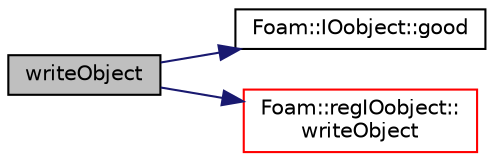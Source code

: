 digraph "writeObject"
{
  bgcolor="transparent";
  edge [fontname="Helvetica",fontsize="10",labelfontname="Helvetica",labelfontsize="10"];
  node [fontname="Helvetica",fontsize="10",shape=record];
  rankdir="LR";
  Node1 [label="writeObject",height=0.2,width=0.4,color="black", fillcolor="grey75", style="filled", fontcolor="black"];
  Node1 -> Node2 [color="midnightblue",fontsize="10",style="solid",fontname="Helvetica"];
  Node2 [label="Foam::IOobject::good",height=0.2,width=0.4,color="black",URL="$a01197.html#ad2e41c8280b6cdf93d39e1135d2abdf7"];
  Node1 -> Node3 [color="midnightblue",fontsize="10",style="solid",fontname="Helvetica"];
  Node3 [label="Foam::regIOobject::\lwriteObject",height=0.2,width=0.4,color="red",URL="$a02193.html#a25cce2a2cb8ccf489894549d23b116c8",tooltip="Write using given format, version and compression. "];
}
